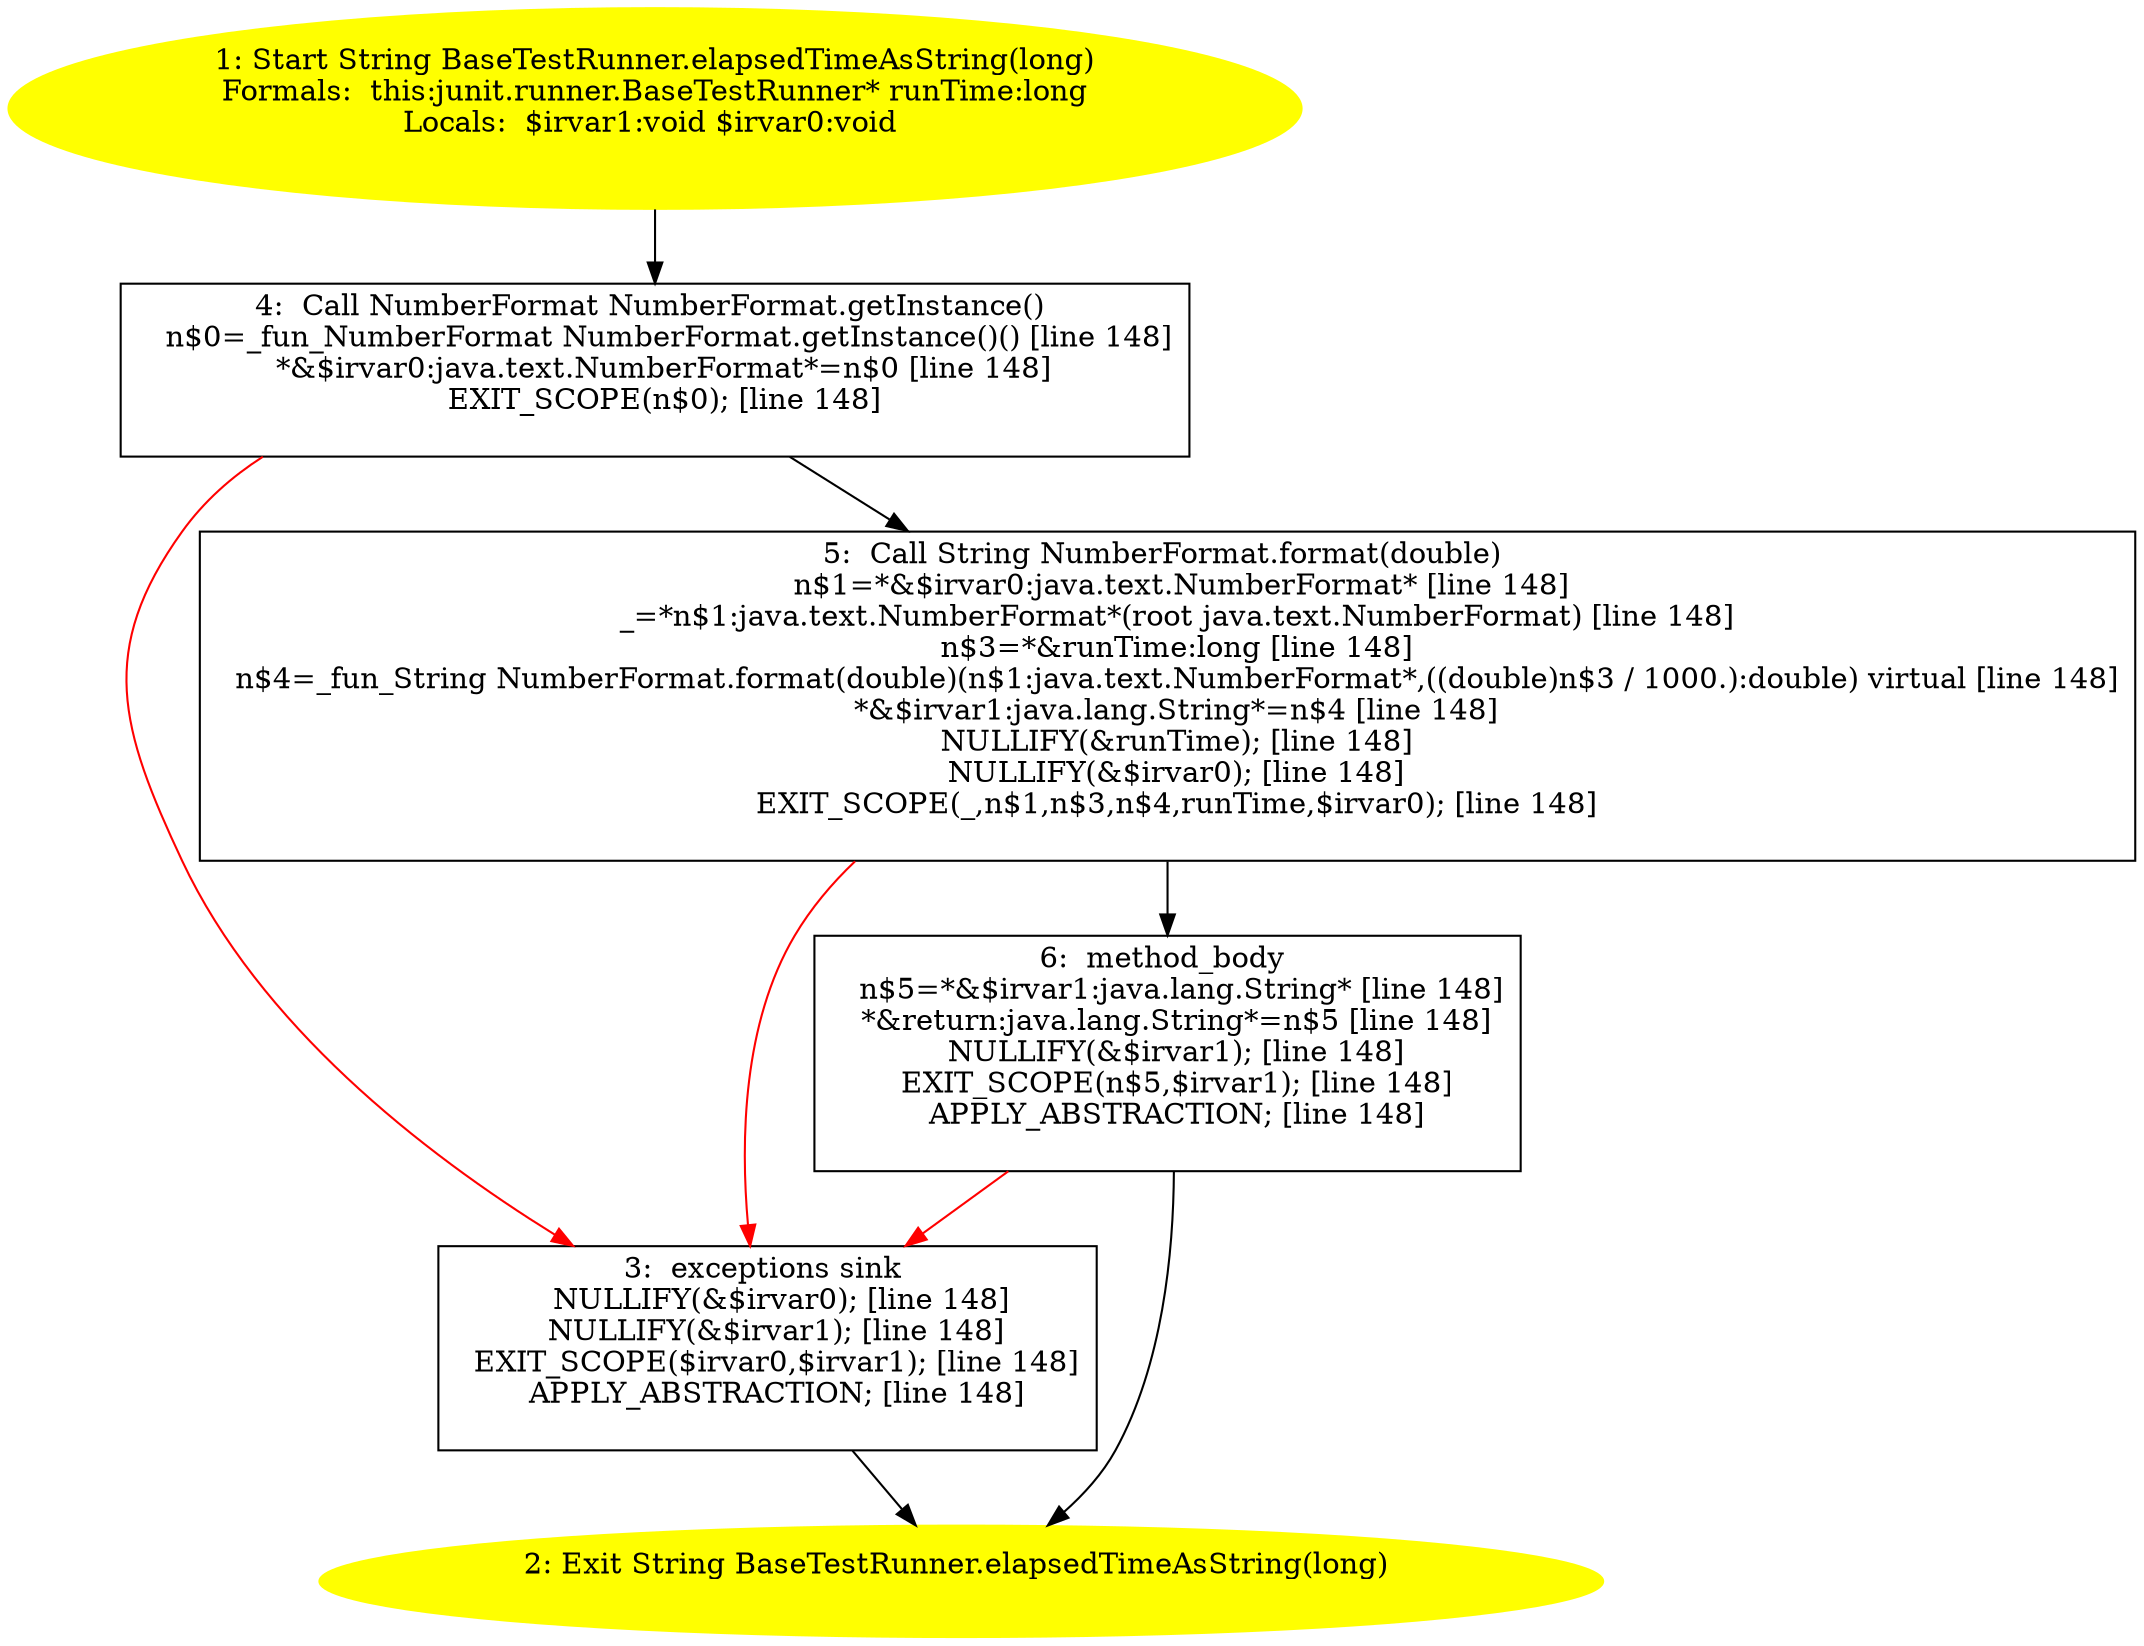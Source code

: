 /* @generated */
digraph cfg {
"junit.runner.BaseTestRunner.elapsedTimeAsString(long):java.lang.String.1ec957f7f7efe78b7b20d426110ea19b_1" [label="1: Start String BaseTestRunner.elapsedTimeAsString(long)\nFormals:  this:junit.runner.BaseTestRunner* runTime:long\nLocals:  $irvar1:void $irvar0:void \n  " color=yellow style=filled]
	

	 "junit.runner.BaseTestRunner.elapsedTimeAsString(long):java.lang.String.1ec957f7f7efe78b7b20d426110ea19b_1" -> "junit.runner.BaseTestRunner.elapsedTimeAsString(long):java.lang.String.1ec957f7f7efe78b7b20d426110ea19b_4" ;
"junit.runner.BaseTestRunner.elapsedTimeAsString(long):java.lang.String.1ec957f7f7efe78b7b20d426110ea19b_2" [label="2: Exit String BaseTestRunner.elapsedTimeAsString(long) \n  " color=yellow style=filled]
	

"junit.runner.BaseTestRunner.elapsedTimeAsString(long):java.lang.String.1ec957f7f7efe78b7b20d426110ea19b_3" [label="3:  exceptions sink \n   NULLIFY(&$irvar0); [line 148]\n  NULLIFY(&$irvar1); [line 148]\n  EXIT_SCOPE($irvar0,$irvar1); [line 148]\n  APPLY_ABSTRACTION; [line 148]\n " shape="box"]
	

	 "junit.runner.BaseTestRunner.elapsedTimeAsString(long):java.lang.String.1ec957f7f7efe78b7b20d426110ea19b_3" -> "junit.runner.BaseTestRunner.elapsedTimeAsString(long):java.lang.String.1ec957f7f7efe78b7b20d426110ea19b_2" ;
"junit.runner.BaseTestRunner.elapsedTimeAsString(long):java.lang.String.1ec957f7f7efe78b7b20d426110ea19b_4" [label="4:  Call NumberFormat NumberFormat.getInstance() \n   n$0=_fun_NumberFormat NumberFormat.getInstance()() [line 148]\n  *&$irvar0:java.text.NumberFormat*=n$0 [line 148]\n  EXIT_SCOPE(n$0); [line 148]\n " shape="box"]
	

	 "junit.runner.BaseTestRunner.elapsedTimeAsString(long):java.lang.String.1ec957f7f7efe78b7b20d426110ea19b_4" -> "junit.runner.BaseTestRunner.elapsedTimeAsString(long):java.lang.String.1ec957f7f7efe78b7b20d426110ea19b_5" ;
	 "junit.runner.BaseTestRunner.elapsedTimeAsString(long):java.lang.String.1ec957f7f7efe78b7b20d426110ea19b_4" -> "junit.runner.BaseTestRunner.elapsedTimeAsString(long):java.lang.String.1ec957f7f7efe78b7b20d426110ea19b_3" [color="red" ];
"junit.runner.BaseTestRunner.elapsedTimeAsString(long):java.lang.String.1ec957f7f7efe78b7b20d426110ea19b_5" [label="5:  Call String NumberFormat.format(double) \n   n$1=*&$irvar0:java.text.NumberFormat* [line 148]\n  _=*n$1:java.text.NumberFormat*(root java.text.NumberFormat) [line 148]\n  n$3=*&runTime:long [line 148]\n  n$4=_fun_String NumberFormat.format(double)(n$1:java.text.NumberFormat*,((double)n$3 / 1000.):double) virtual [line 148]\n  *&$irvar1:java.lang.String*=n$4 [line 148]\n  NULLIFY(&runTime); [line 148]\n  NULLIFY(&$irvar0); [line 148]\n  EXIT_SCOPE(_,n$1,n$3,n$4,runTime,$irvar0); [line 148]\n " shape="box"]
	

	 "junit.runner.BaseTestRunner.elapsedTimeAsString(long):java.lang.String.1ec957f7f7efe78b7b20d426110ea19b_5" -> "junit.runner.BaseTestRunner.elapsedTimeAsString(long):java.lang.String.1ec957f7f7efe78b7b20d426110ea19b_6" ;
	 "junit.runner.BaseTestRunner.elapsedTimeAsString(long):java.lang.String.1ec957f7f7efe78b7b20d426110ea19b_5" -> "junit.runner.BaseTestRunner.elapsedTimeAsString(long):java.lang.String.1ec957f7f7efe78b7b20d426110ea19b_3" [color="red" ];
"junit.runner.BaseTestRunner.elapsedTimeAsString(long):java.lang.String.1ec957f7f7efe78b7b20d426110ea19b_6" [label="6:  method_body \n   n$5=*&$irvar1:java.lang.String* [line 148]\n  *&return:java.lang.String*=n$5 [line 148]\n  NULLIFY(&$irvar1); [line 148]\n  EXIT_SCOPE(n$5,$irvar1); [line 148]\n  APPLY_ABSTRACTION; [line 148]\n " shape="box"]
	

	 "junit.runner.BaseTestRunner.elapsedTimeAsString(long):java.lang.String.1ec957f7f7efe78b7b20d426110ea19b_6" -> "junit.runner.BaseTestRunner.elapsedTimeAsString(long):java.lang.String.1ec957f7f7efe78b7b20d426110ea19b_2" ;
	 "junit.runner.BaseTestRunner.elapsedTimeAsString(long):java.lang.String.1ec957f7f7efe78b7b20d426110ea19b_6" -> "junit.runner.BaseTestRunner.elapsedTimeAsString(long):java.lang.String.1ec957f7f7efe78b7b20d426110ea19b_3" [color="red" ];
}
